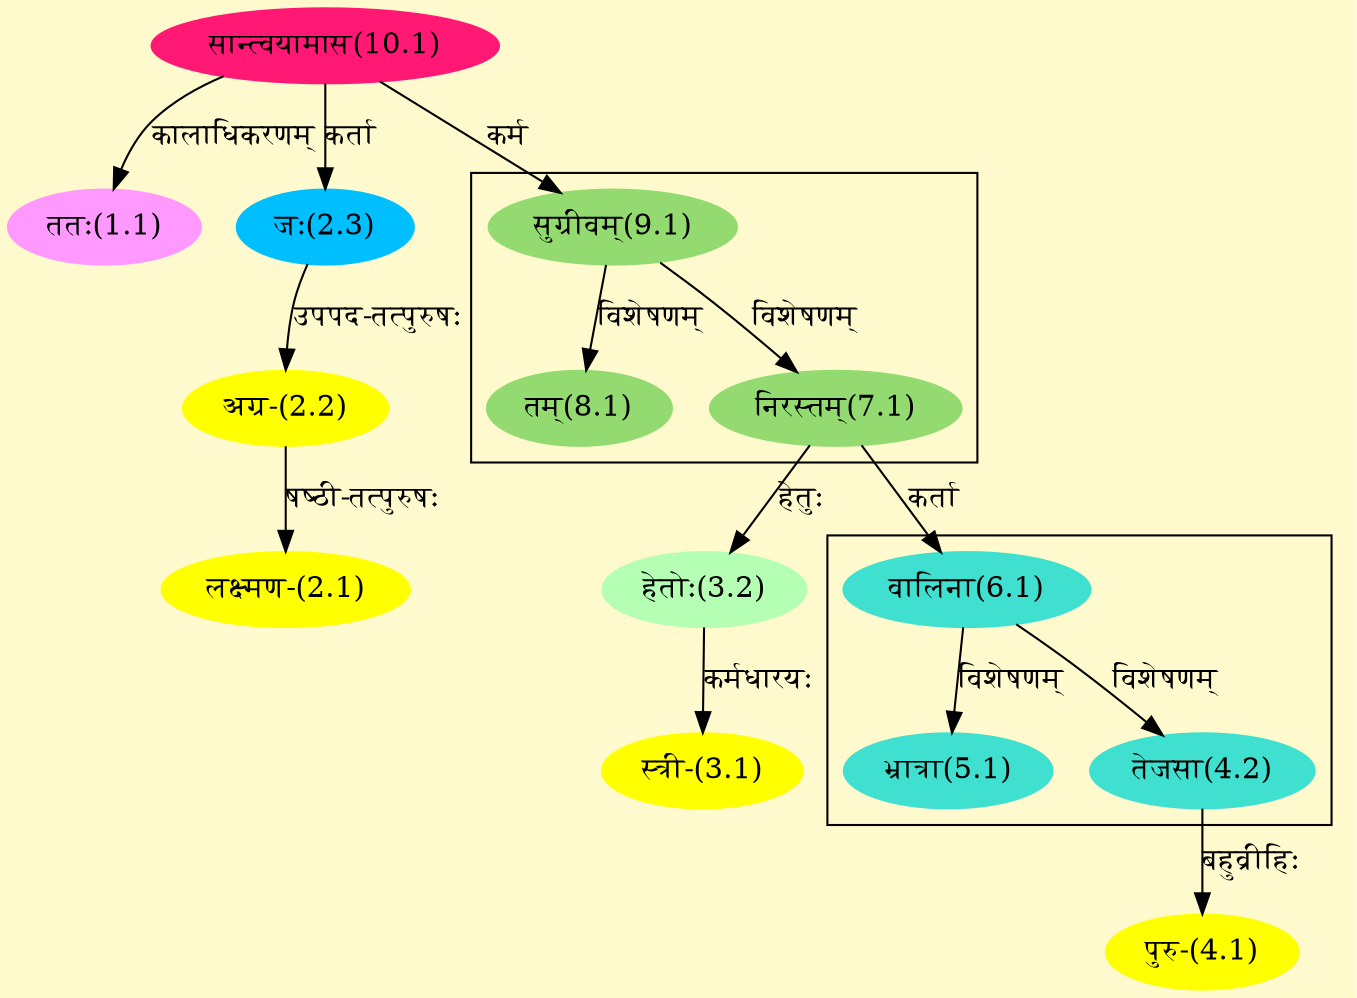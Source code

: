 digraph G{
rankdir=BT;
 compound=true;
 bgcolor="lemonchiffon1";

subgraph cluster_1{
Node4_2 [style=filled, color="#40E0D0" label = "तेजसा(4.2)"]
Node6_1 [style=filled, color="#40E0D0" label = "वालिना(6.1)"]
Node5_1 [style=filled, color="#40E0D0" label = "भ्रात्रा(5.1)"]

}

subgraph cluster_2{
Node7_1 [style=filled, color="#93DB70" label = "निरस्तम्(7.1)"]
Node9_1 [style=filled, color="#93DB70" label = "सुग्रीवम्(9.1)"]
Node8_1 [style=filled, color="#93DB70" label = "तम्(8.1)"]

}
Node1_1 [style=filled, color="#FF99FF" label = "ततः(1.1)"]
Node10_1 [style=filled, color="#FF1975" label = "सान्त्वयामास(10.1)"]
Node2_1 [style=filled, color="#FFFF00" label = "लक्ष्मण-(2.1)"]
Node2_2 [style=filled, color="#FFFF00" label = "अग्र-(2.2)"]
Node2_3 [style=filled, color="#00BFFF" label = "जः(2.3)"]
Node3_1 [style=filled, color="#FFFF00" label = "स्त्री-(3.1)"]
Node3_2 [style=filled, color="#B4FFB4" label = "हेतोः(3.2)"]
Node7_1 [style=filled, color="#93DB70" label = "निरस्तम्(7.1)"]
Node4_1 [style=filled, color="#FFFF00" label = "पुरु-(4.1)"]
Node4_2 [style=filled, color="#40E0D0" label = "तेजसा(4.2)"]
Node6_1 [style=filled, color="#40E0D0" label = "वालिना(6.1)"]
Node9_1 [style=filled, color="#93DB70" label = "सुग्रीवम्(9.1)"]
/* Start of Relations section */

Node1_1 -> Node10_1 [  label="कालाधिकरणम्"  dir="back" ]
Node2_1 -> Node2_2 [  label="षष्ठी-तत्पुरुषः"  dir="back" ]
Node2_2 -> Node2_3 [  label="उपपद-तत्पुरुषः"  dir="back" ]
Node2_3 -> Node10_1 [  label="कर्ता"  dir="back" ]
Node3_1 -> Node3_2 [  label="कर्मधारयः"  dir="back" ]
Node3_2 -> Node7_1 [  label="हेतुः"  dir="back" ]
Node4_1 -> Node4_2 [  label="बहुव्रीहिः"  dir="back" ]
Node4_2 -> Node6_1 [  label="विशेषणम्"  dir="back" ]
Node5_1 -> Node6_1 [  label="विशेषणम्"  dir="back" ]
Node6_1 -> Node7_1 [  label="कर्ता"  dir="back" ]
Node7_1 -> Node9_1 [  label="विशेषणम्"  dir="back" ]
Node8_1 -> Node9_1 [  label="विशेषणम्"  dir="back" ]
Node9_1 -> Node10_1 [  label="कर्म"  dir="back" ]
}

